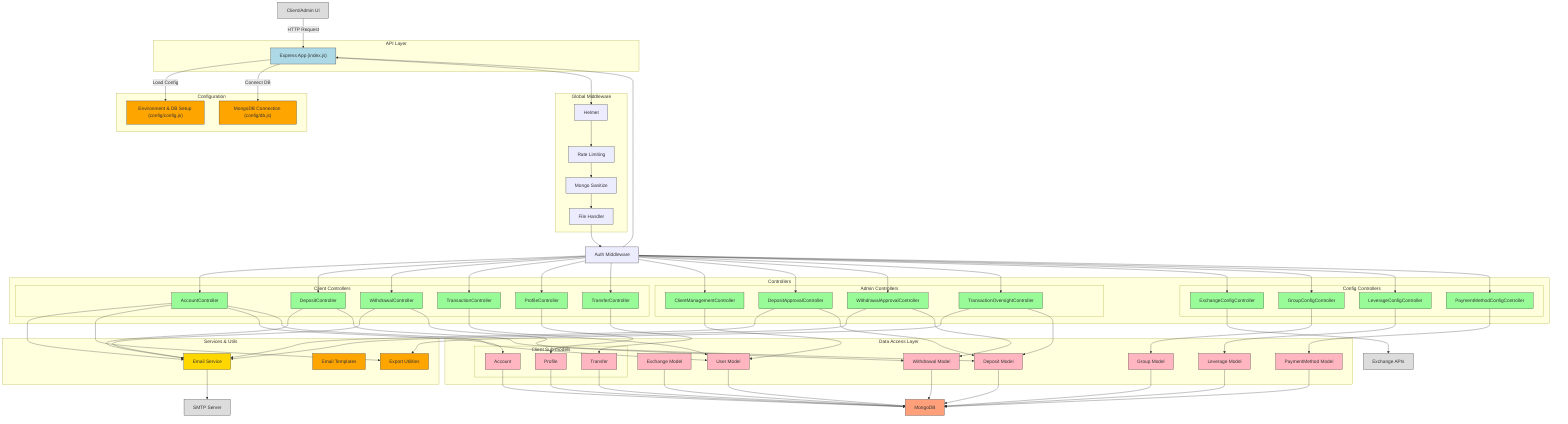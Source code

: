 flowchart TB
    %% External UI
    UI["Client/Admin UI"]:::external

    %% API Layer
    subgraph "API Layer"
        index["Express App (index.js)"]:::api
    end

    %% Configuration
    subgraph "Configuration"
        envConfig["Environment & DB Setup (config/config.js)"]:::utility
        dbConfig["MongoDB Connection (config/db.js)"]:::utility
    end

    %% Global Middleware
    subgraph "Global Middleware"
        helmet["Helmet"]:::middleware
        rateLimit["Rate Limiting"]:::middleware
        sanitize["Mongo Sanitize"]:::middleware
        fileHandler["File Handler"]:::middleware
    end

    %% Authentication
    authMw["Auth Middleware"]:::middleware

    %% Controllers Layer
    subgraph "Controllers"
        subgraph "Client Controllers"
            accCtrl["AccountController"]:::controller
            depCtrl["DepositController"]:::controller
            withCtrl["WithdrawalController"]:::controller
            transCtrl["TransactionController"]:::controller
            profCtrl["ProfileController"]:::controller
            tfCtrl["TransferController"]:::controller
        end
        subgraph "Admin Controllers"
            adminClient["ClientManagementController"]:::controller
            adminDep["DepositApprovalController"]:::controller
            adminWith["WithdrawalApprovalController"]:::controller
            adminTrans["TransactionOversightController"]:::controller
        end
        subgraph "Config Controllers"
            exchCtrl["ExchangeConfigController"]:::controller
            grpCtrl["GroupConfigController"]:::controller
            levCtrl["LeverageConfigController"]:::controller
            payCtrl["PaymentMethodConfigController"]:::controller
        end
    end

    %% Service & Utility Layer
    subgraph "Services & Utils"
        emailSvc["Email Service"]:::service
        emailTpl["Email Templates"]:::utility
        exportU["Export Utilities"]:::utility
    end

    %% Data Models
    subgraph "Data Access Layer"
        userModel["User Model"]:::model
        depModel["Deposit Model"]:::model
        withModel["Withdrawal Model"]:::model
        exchModel["Exchange Model"]:::model
        grpModel["Group Model"]:::model
        levModel["Leverage Model"]:::model
        payModel["PaymentMethod Model"]:::model
        subgraph "Client Sub-models"
            accModel["Account"]:::model
            tfModel["Transfer"]:::model
            profModel["Profile"]:::model
        end
    end

    %% Database
    mongo["MongoDB"]:::db

    %% External Systems
    smtp["SMTP Server"]:::external
    exchangeAPI["Exchange APIs"]:::external

    %% Connections
    UI -->|"HTTP Request"| index
    index -->|"Load Config"| envConfig
    index -->|"Connect DB"| dbConfig
    index --> helmet --> rateLimit --> sanitize --> fileHandler --> authMw
    authMw --> index
    authMw --> accCtrl
    authMw --> depCtrl
    authMw --> withCtrl
    authMw --> transCtrl
    authMw --> profCtrl
    authMw --> tfCtrl
    authMw --> adminClient
    authMw --> adminDep
    authMw --> adminWith
    authMw --> adminTrans
    authMw --> exchCtrl
    authMw --> grpCtrl
    authMw --> levCtrl
    authMw --> payCtrl

    accCtrl --> emailSvc
    depCtrl --> emailSvc
    withCtrl --> emailSvc
    adminDep --> emailSvc
    adminWith --> emailSvc

    accCtrl --> exportU
    adminTrans --> exportU

    exchCtrl --> exchangeAPI
    grpCtrl --> grpModel
    levCtrl --> levModel
    payCtrl --> payModel

    accCtrl --> accModel
    tfCtrl --> tfModel
    profCtrl --> profModel

    accCtrl --> userModel
    depCtrl --> depModel
    withCtrl --> withModel
    transCtrl --> userModel
    adminClient --> userModel
    adminDep --> depModel
    adminWith --> withModel
    adminTrans --> depModel

    userModel --> mongo
    depModel --> mongo
    withModel --> mongo
    exchModel --> mongo
    grpModel --> mongo
    levModel --> mongo
    payModel --> mongo
    accModel --> mongo
    tfModel --> mongo
    profModel --> mongo

    emailSvc --> smtp

    %% Click Events
    click index "https://github.com/vishalkrmandal/crm-beckend/blob/main/index.js"
    click envConfig "https://github.com/vishalkrmandal/crm-beckend/blob/main/config/config.js"
    click dbConfig "https://github.com/vishalkrmandal/crm-beckend/blob/main/config/db.js"
    click authMw "https://github.com/vishalkrmandal/crm-beckend/blob/main/middlewares/auth.js"
    click accCtrl "https://github.com/vishalkrmandal/crm-beckend/blob/main/controllers/client/accountController.js"
    click depCtrl "https://github.com/vishalkrmandal/crm-beckend/blob/main/controllers/client/depositController.js"
    click profCtrl "https://github.com/vishalkrmandal/crm-beckend/blob/main/controllers/client/profileController.js"
    click transCtrl "https://github.com/vishalkrmandal/crm-beckend/blob/main/controllers/client/transactionController.js"
    click tfCtrl "https://github.com/vishalkrmandal/crm-beckend/blob/main/controllers/client/transferController.js"
    click withCtrl "https://github.com/vishalkrmandal/crm-beckend/blob/main/controllers/client/withdrawalClientController.js"
    click adminClient "https://github.com/vishalkrmandal/crm-beckend/blob/main/controllers/admin/clientController.js"
    click adminDep "https://github.com/vishalkrmandal/crm-beckend/blob/main/controllers/admin/depositController.js"
    click adminWith "https://github.com/vishalkrmandal/crm-beckend/blob/main/controllers/admin/withdrawalController.js"
    click adminTrans "https://github.com/vishalkrmandal/crm-beckend/blob/main/controllers/admin/adminTransactionController.js"
    click exchCtrl "https://github.com/vishalkrmandal/crm-beckend/blob/main/controllers/exchangeController.js"
    click grpCtrl "https://github.com/vishalkrmandal/crm-beckend/blob/main/controllers/groupController.js"
    click levCtrl "https://github.com/vishalkrmandal/crm-beckend/blob/main/controllers/leverageController.js"
    click payCtrl "https://github.com/vishalkrmandal/crm-beckend/blob/main/controllers/paymentMethodController.js"
    click emailSvc "https://github.com/vishalkrmandal/crm-beckend/blob/main/services/emailService.js"
    click emailTpl "https://github.com/vishalkrmandal/crm-beckend/blob/main/utils/emailTemplates.js"
    click exportU "https://github.com/vishalkrmandal/crm-beckend/blob/main/utils/exportUtils.js"
    click userModel "https://github.com/vishalkrmandal/crm-beckend/blob/main/models/User.js"
    click depModel "https://github.com/vishalkrmandal/crm-beckend/blob/main/models/Deposit.js"
    click withModel "https://github.com/vishalkrmandal/crm-beckend/blob/main/models/withdrawal.js"
    click exchModel "https://github.com/vishalkrmandal/crm-beckend/blob/main/models/Exchange.js"
    click grpModel "https://github.com/vishalkrmandal/crm-beckend/blob/main/models/Group.js"
    click levModel "https://github.com/vishalkrmandal/crm-beckend/blob/main/models/Leverage.js"
    click payModel "https://github.com/vishalkrmandal/crm-beckend/blob/main/models/PaymentMethod.js"
    click accModel "https://github.com/vishalkrmandal/crm-beckend/blob/main/models/client/Account.js"
    click tfModel "https://github.com/vishalkrmandal/crm-beckend/blob/main/models/client/Transfer.js"
    click profModel "https://github.com/vishalkrmandal/crm-beckend/blob/main/models/client/profile.js"

    %% Styles
    classDef api fill:#ADD8E6,stroke:#333,stroke-width:1px;
    classDef middleware fill:#D3D3C,stroke:#333;
    classDef controller fill:#98FB98,stroke:#333;
    classDef service fill:#FFD700,stroke:#333;
    classDef utility fill:#FFA500,stroke:#333;
    classDef model fill:#FFB6C1,stroke:#333;
    classDef db fill:#FFA07A,stroke:#333;
    classDef external fill:#DCDCDC,stroke:#333;